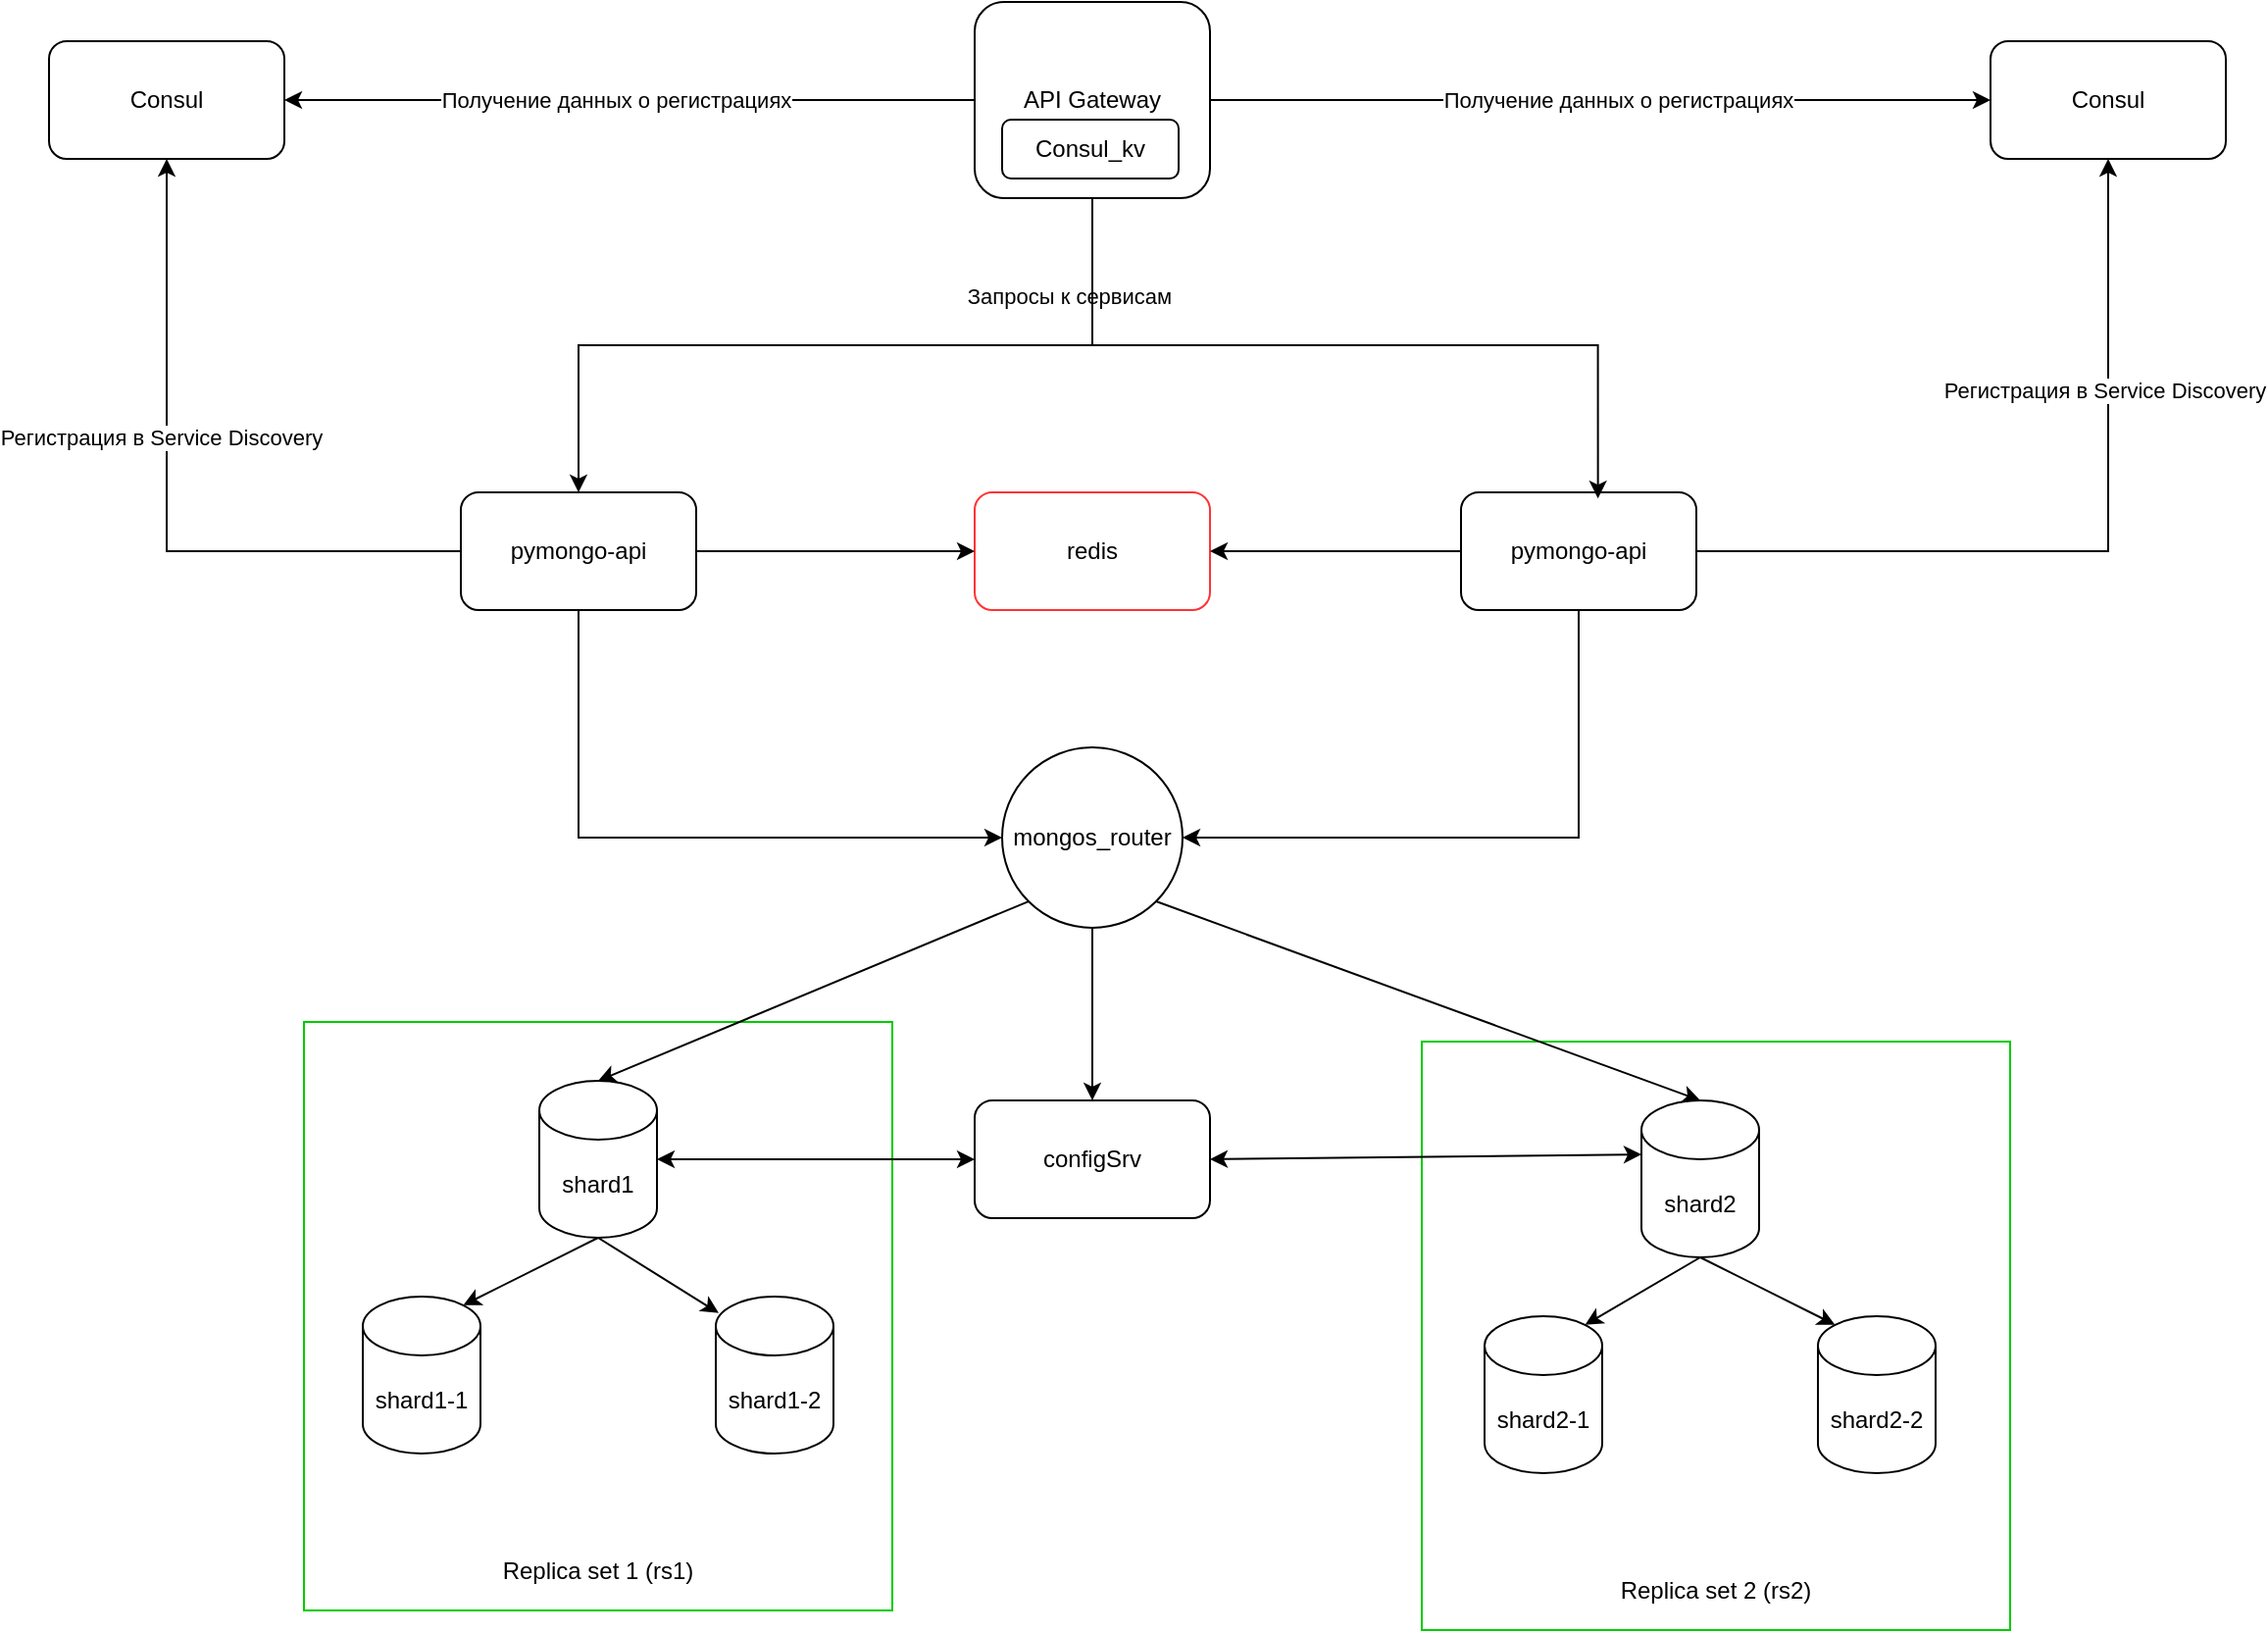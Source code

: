 <mxfile version="24.7.7">
  <diagram name="Page-1" id="-H_mtQnk-PTXWXPvYvuk">
    <mxGraphModel dx="1363" dy="924" grid="1" gridSize="10" guides="1" tooltips="1" connect="1" arrows="1" fold="1" page="1" pageScale="1" pageWidth="1654" pageHeight="1169" math="0" shadow="0">
      <root>
        <mxCell id="0" />
        <mxCell id="1" parent="0" />
        <mxCell id="9OBVmy8AI-aRf1RshNsI-50" value="&lt;div&gt;&lt;br&gt;&lt;/div&gt;&lt;div&gt;&lt;br&gt;&lt;/div&gt;&lt;div&gt;&lt;br&gt;&lt;/div&gt;&lt;div&gt;&lt;br&gt;&lt;/div&gt;&lt;div&gt;&lt;br&gt;&lt;/div&gt;&lt;div&gt;&lt;br&gt;&lt;/div&gt;&lt;div&gt;&lt;br&gt;&lt;/div&gt;&lt;div&gt;&lt;br&gt;&lt;/div&gt;&lt;div&gt;&lt;br&gt;&lt;/div&gt;&lt;div&gt;&lt;br&gt;&lt;/div&gt;&lt;div&gt;&lt;br&gt;&lt;/div&gt;&lt;div&gt;&lt;br&gt;&lt;/div&gt;&lt;div&gt;&lt;br&gt;&lt;/div&gt;&lt;div&gt;&lt;br&gt;&lt;/div&gt;&lt;div&gt;&lt;br&gt;&lt;/div&gt;&lt;div&gt;&lt;br&gt;&lt;/div&gt;&lt;div&gt;&lt;br&gt;&lt;/div&gt;&lt;div&gt;&lt;br&gt;&lt;/div&gt;&lt;div&gt;Replica set 2 (rs2)&lt;/div&gt;" style="whiteSpace=wrap;html=1;aspect=fixed;strokeColor=#00CC00;" parent="1" vertex="1">
          <mxGeometry x="980" y="850" width="300" height="300" as="geometry" />
        </mxCell>
        <mxCell id="9OBVmy8AI-aRf1RshNsI-49" value="&lt;div&gt;&lt;br&gt;&lt;/div&gt;&lt;div&gt;&lt;br&gt;&lt;/div&gt;&lt;div&gt;&lt;br&gt;&lt;/div&gt;&lt;div&gt;&lt;br&gt;&lt;/div&gt;&lt;div&gt;&lt;br&gt;&lt;/div&gt;&lt;div&gt;&lt;br&gt;&lt;/div&gt;&lt;div&gt;&lt;br&gt;&lt;/div&gt;&lt;div&gt;&lt;br&gt;&lt;/div&gt;&lt;div&gt;&lt;br&gt;&lt;/div&gt;&lt;div&gt;&lt;br&gt;&lt;/div&gt;&lt;div&gt;&lt;br&gt;&lt;/div&gt;&lt;div&gt;&lt;br&gt;&lt;/div&gt;&lt;div&gt;&lt;br&gt;&lt;/div&gt;&lt;div&gt;&lt;br&gt;&lt;/div&gt;&lt;div&gt;&lt;br&gt;&lt;/div&gt;&lt;div&gt;&lt;br&gt;&lt;/div&gt;&lt;div&gt;&lt;br&gt;&lt;/div&gt;&lt;div&gt;&lt;br&gt;&lt;/div&gt;&lt;div&gt;Replica set 1 (rs1)&lt;/div&gt;" style="whiteSpace=wrap;html=1;aspect=fixed;strokeColor=#00CC00;" parent="1" vertex="1">
          <mxGeometry x="410" y="840" width="300" height="300" as="geometry" />
        </mxCell>
        <mxCell id="zA23MoTUsTF4_91t8viU-2" value="shard1" style="shape=cylinder3;whiteSpace=wrap;html=1;boundedLbl=1;backgroundOutline=1;size=15;" parent="1" vertex="1">
          <mxGeometry x="530" y="870" width="60" height="80" as="geometry" />
        </mxCell>
        <mxCell id="zA23MoTUsTF4_91t8viU-3" value="pymongo-api" style="rounded=1;whiteSpace=wrap;html=1;" parent="1" vertex="1">
          <mxGeometry x="490" y="570" width="120" height="60" as="geometry" />
        </mxCell>
        <mxCell id="9OBVmy8AI-aRf1RshNsI-1" value="configSrv" style="rounded=1;whiteSpace=wrap;html=1;" parent="1" vertex="1">
          <mxGeometry x="752" y="880" width="120" height="60" as="geometry" />
        </mxCell>
        <mxCell id="9OBVmy8AI-aRf1RshNsI-2" value="mongos_router" style="ellipse;whiteSpace=wrap;html=1;aspect=fixed;" parent="1" vertex="1">
          <mxGeometry x="766" y="700" width="92" height="92" as="geometry" />
        </mxCell>
        <mxCell id="9OBVmy8AI-aRf1RshNsI-3" value="shard2" style="shape=cylinder3;whiteSpace=wrap;html=1;boundedLbl=1;backgroundOutline=1;size=15;" parent="1" vertex="1">
          <mxGeometry x="1092" y="880" width="60" height="80" as="geometry" />
        </mxCell>
        <mxCell id="9OBVmy8AI-aRf1RshNsI-36" value="shard1-1" style="shape=cylinder3;whiteSpace=wrap;html=1;boundedLbl=1;backgroundOutline=1;size=15;" parent="1" vertex="1">
          <mxGeometry x="440" y="980" width="60" height="80" as="geometry" />
        </mxCell>
        <mxCell id="9OBVmy8AI-aRf1RshNsI-37" value="shard1-2" style="shape=cylinder3;whiteSpace=wrap;html=1;boundedLbl=1;backgroundOutline=1;size=15;" parent="1" vertex="1">
          <mxGeometry x="620" y="980" width="60" height="80" as="geometry" />
        </mxCell>
        <mxCell id="9OBVmy8AI-aRf1RshNsI-38" value="shard2-1" style="shape=cylinder3;whiteSpace=wrap;html=1;boundedLbl=1;backgroundOutline=1;size=15;" parent="1" vertex="1">
          <mxGeometry x="1012" y="990" width="60" height="80" as="geometry" />
        </mxCell>
        <mxCell id="9OBVmy8AI-aRf1RshNsI-39" value="shard2-2" style="shape=cylinder3;whiteSpace=wrap;html=1;boundedLbl=1;backgroundOutline=1;size=15;" parent="1" vertex="1">
          <mxGeometry x="1182" y="990" width="60" height="80" as="geometry" />
        </mxCell>
        <mxCell id="9OBVmy8AI-aRf1RshNsI-40" value="" style="endArrow=classic;html=1;rounded=0;exitX=0.5;exitY=1;exitDx=0;exitDy=0;exitPerimeter=0;entryX=0.855;entryY=0;entryDx=0;entryDy=4.35;entryPerimeter=0;" parent="1" source="zA23MoTUsTF4_91t8viU-2" target="9OBVmy8AI-aRf1RshNsI-36" edge="1">
          <mxGeometry width="50" height="50" relative="1" as="geometry">
            <mxPoint x="640" y="980" as="sourcePoint" />
            <mxPoint x="690" y="930" as="targetPoint" />
          </mxGeometry>
        </mxCell>
        <mxCell id="9OBVmy8AI-aRf1RshNsI-41" value="" style="endArrow=classic;html=1;rounded=0;entryX=0.025;entryY=0.105;entryDx=0;entryDy=0;entryPerimeter=0;" parent="1" target="9OBVmy8AI-aRf1RshNsI-37" edge="1">
          <mxGeometry width="50" height="50" relative="1" as="geometry">
            <mxPoint x="560" y="950" as="sourcePoint" />
            <mxPoint x="690" y="930" as="targetPoint" />
          </mxGeometry>
        </mxCell>
        <mxCell id="9OBVmy8AI-aRf1RshNsI-42" value="" style="endArrow=classic;html=1;rounded=0;entryX=0.855;entryY=0;entryDx=0;entryDy=4.35;entryPerimeter=0;" parent="1" target="9OBVmy8AI-aRf1RshNsI-38" edge="1">
          <mxGeometry width="50" height="50" relative="1" as="geometry">
            <mxPoint x="1122" y="960" as="sourcePoint" />
            <mxPoint x="1022" y="930" as="targetPoint" />
          </mxGeometry>
        </mxCell>
        <mxCell id="9OBVmy8AI-aRf1RshNsI-43" value="" style="endArrow=classic;html=1;rounded=0;exitX=0.5;exitY=1;exitDx=0;exitDy=0;exitPerimeter=0;entryX=0.145;entryY=0;entryDx=0;entryDy=4.35;entryPerimeter=0;" parent="1" source="9OBVmy8AI-aRf1RshNsI-3" target="9OBVmy8AI-aRf1RshNsI-39" edge="1">
          <mxGeometry width="50" height="50" relative="1" as="geometry">
            <mxPoint x="972" y="980" as="sourcePoint" />
            <mxPoint x="1022" y="930" as="targetPoint" />
          </mxGeometry>
        </mxCell>
        <mxCell id="9OBVmy8AI-aRf1RshNsI-44" value="redis" style="rounded=1;whiteSpace=wrap;html=1;strokeColor=#FF3333;" parent="1" vertex="1">
          <mxGeometry x="752" y="570" width="120" height="60" as="geometry" />
        </mxCell>
        <mxCell id="pUPJqm5NwK3r99hO5Wws-1" value="API Gateway" style="rounded=1;whiteSpace=wrap;html=1;" parent="1" vertex="1">
          <mxGeometry x="752" y="320" width="120" height="100" as="geometry" />
        </mxCell>
        <mxCell id="pUPJqm5NwK3r99hO5Wws-2" value="Consul_kv" style="rounded=1;whiteSpace=wrap;html=1;" parent="1" vertex="1">
          <mxGeometry x="766" y="380" width="90" height="30" as="geometry" />
        </mxCell>
        <mxCell id="pUPJqm5NwK3r99hO5Wws-3" value="pymongo-api" style="rounded=1;whiteSpace=wrap;html=1;" parent="1" vertex="1">
          <mxGeometry x="1000" y="570" width="120" height="60" as="geometry" />
        </mxCell>
        <mxCell id="pUPJqm5NwK3r99hO5Wws-8" value="" style="endArrow=classic;html=1;rounded=0;exitX=1;exitY=0.5;exitDx=0;exitDy=0;entryX=0;entryY=0.5;entryDx=0;entryDy=0;" parent="1" source="zA23MoTUsTF4_91t8viU-3" target="9OBVmy8AI-aRf1RshNsI-44" edge="1">
          <mxGeometry width="50" height="50" relative="1" as="geometry">
            <mxPoint x="710" y="880" as="sourcePoint" />
            <mxPoint x="760" y="830" as="targetPoint" />
          </mxGeometry>
        </mxCell>
        <mxCell id="pUPJqm5NwK3r99hO5Wws-9" value="" style="endArrow=classic;html=1;rounded=0;exitX=0;exitY=0.5;exitDx=0;exitDy=0;entryX=1;entryY=0.5;entryDx=0;entryDy=0;" parent="1" source="pUPJqm5NwK3r99hO5Wws-3" target="9OBVmy8AI-aRf1RshNsI-44" edge="1">
          <mxGeometry width="50" height="50" relative="1" as="geometry">
            <mxPoint x="710" y="880" as="sourcePoint" />
            <mxPoint x="760" y="830" as="targetPoint" />
          </mxGeometry>
        </mxCell>
        <mxCell id="pUPJqm5NwK3r99hO5Wws-10" value="" style="endArrow=classic;html=1;rounded=0;exitX=0.5;exitY=1;exitDx=0;exitDy=0;entryX=0;entryY=0.5;entryDx=0;entryDy=0;" parent="1" source="zA23MoTUsTF4_91t8viU-3" edge="1">
          <mxGeometry width="50" height="50" relative="1" as="geometry">
            <mxPoint x="710" y="880" as="sourcePoint" />
            <mxPoint x="766.0" y="746" as="targetPoint" />
            <Array as="points">
              <mxPoint x="550" y="746" />
            </Array>
          </mxGeometry>
        </mxCell>
        <mxCell id="pUPJqm5NwK3r99hO5Wws-11" value="" style="endArrow=classic;html=1;rounded=0;exitX=0.5;exitY=1;exitDx=0;exitDy=0;entryX=1;entryY=0.5;entryDx=0;entryDy=0;" parent="1" source="pUPJqm5NwK3r99hO5Wws-3" edge="1">
          <mxGeometry width="50" height="50" relative="1" as="geometry">
            <mxPoint x="710" y="880" as="sourcePoint" />
            <mxPoint x="858.0" y="746" as="targetPoint" />
            <Array as="points">
              <mxPoint x="1060" y="746" />
            </Array>
          </mxGeometry>
        </mxCell>
        <mxCell id="pUPJqm5NwK3r99hO5Wws-16" value="" style="endArrow=classic;html=1;rounded=0;exitX=1;exitY=1;exitDx=0;exitDy=0;entryX=0.5;entryY=0;entryDx=0;entryDy=0;entryPerimeter=0;" parent="1" source="9OBVmy8AI-aRf1RshNsI-2" target="9OBVmy8AI-aRf1RshNsI-3" edge="1">
          <mxGeometry width="50" height="50" relative="1" as="geometry">
            <mxPoint x="890" y="770" as="sourcePoint" />
            <mxPoint x="940" y="720" as="targetPoint" />
          </mxGeometry>
        </mxCell>
        <mxCell id="pUPJqm5NwK3r99hO5Wws-17" value="" style="endArrow=classic;html=1;rounded=0;exitX=0;exitY=1;exitDx=0;exitDy=0;entryX=0.5;entryY=0;entryDx=0;entryDy=0;entryPerimeter=0;" parent="1" source="9OBVmy8AI-aRf1RshNsI-2" target="zA23MoTUsTF4_91t8viU-2" edge="1">
          <mxGeometry width="50" height="50" relative="1" as="geometry">
            <mxPoint x="890" y="770" as="sourcePoint" />
            <mxPoint x="940" y="720" as="targetPoint" />
          </mxGeometry>
        </mxCell>
        <mxCell id="pUPJqm5NwK3r99hO5Wws-18" value="" style="endArrow=classic;html=1;rounded=0;exitX=0.5;exitY=1;exitDx=0;exitDy=0;entryX=0.5;entryY=0;entryDx=0;entryDy=0;" parent="1" source="9OBVmy8AI-aRf1RshNsI-2" target="9OBVmy8AI-aRf1RshNsI-1" edge="1">
          <mxGeometry width="50" height="50" relative="1" as="geometry">
            <mxPoint x="820" y="650" as="sourcePoint" />
            <mxPoint x="870" y="600" as="targetPoint" />
          </mxGeometry>
        </mxCell>
        <mxCell id="pUPJqm5NwK3r99hO5Wws-19" value="" style="endArrow=classic;startArrow=classic;html=1;rounded=0;exitX=1;exitY=0.5;exitDx=0;exitDy=0;exitPerimeter=0;entryX=0;entryY=0.5;entryDx=0;entryDy=0;" parent="1" source="zA23MoTUsTF4_91t8viU-2" target="9OBVmy8AI-aRf1RshNsI-1" edge="1">
          <mxGeometry width="50" height="50" relative="1" as="geometry">
            <mxPoint x="820" y="650" as="sourcePoint" />
            <mxPoint x="870" y="600" as="targetPoint" />
          </mxGeometry>
        </mxCell>
        <mxCell id="pUPJqm5NwK3r99hO5Wws-20" value="" style="endArrow=classic;startArrow=classic;html=1;rounded=0;exitX=1;exitY=0.5;exitDx=0;exitDy=0;entryX=0;entryY=0;entryDx=0;entryDy=27.5;entryPerimeter=0;" parent="1" source="9OBVmy8AI-aRf1RshNsI-1" target="9OBVmy8AI-aRf1RshNsI-3" edge="1">
          <mxGeometry width="50" height="50" relative="1" as="geometry">
            <mxPoint x="910" y="830" as="sourcePoint" />
            <mxPoint x="960" y="780" as="targetPoint" />
          </mxGeometry>
        </mxCell>
        <mxCell id="pUPJqm5NwK3r99hO5Wws-22" value="" style="endArrow=classic;html=1;rounded=0;exitX=0;exitY=0.5;exitDx=0;exitDy=0;entryX=0.5;entryY=1;entryDx=0;entryDy=0;" parent="1" source="zA23MoTUsTF4_91t8viU-3" target="pUPJqm5NwK3r99hO5Wws-31" edge="1">
          <mxGeometry width="50" height="50" relative="1" as="geometry">
            <mxPoint x="820" y="510" as="sourcePoint" />
            <mxPoint x="870" y="460" as="targetPoint" />
            <Array as="points">
              <mxPoint x="340" y="600" />
            </Array>
          </mxGeometry>
        </mxCell>
        <mxCell id="pUPJqm5NwK3r99hO5Wws-23" value="Регистрация в Service Discovery" style="edgeLabel;html=1;align=center;verticalAlign=middle;resizable=0;points=[];" parent="pUPJqm5NwK3r99hO5Wws-22" vertex="1" connectable="0">
          <mxGeometry x="0.191" y="3" relative="1" as="geometry">
            <mxPoint as="offset" />
          </mxGeometry>
        </mxCell>
        <mxCell id="pUPJqm5NwK3r99hO5Wws-25" value="" style="endArrow=classic;html=1;rounded=0;exitX=1;exitY=0.5;exitDx=0;exitDy=0;entryX=0.5;entryY=1;entryDx=0;entryDy=0;" parent="1" source="pUPJqm5NwK3r99hO5Wws-3" target="pUPJqm5NwK3r99hO5Wws-32" edge="1">
          <mxGeometry width="50" height="50" relative="1" as="geometry">
            <mxPoint x="820" y="510" as="sourcePoint" />
            <mxPoint x="870" y="460" as="targetPoint" />
            <Array as="points">
              <mxPoint x="1330" y="600" />
            </Array>
          </mxGeometry>
        </mxCell>
        <mxCell id="pUPJqm5NwK3r99hO5Wws-26" value="Регистрация в Service Discovery" style="edgeLabel;html=1;align=center;verticalAlign=middle;resizable=0;points=[];" parent="pUPJqm5NwK3r99hO5Wws-25" vertex="1" connectable="0">
          <mxGeometry x="0.426" y="2" relative="1" as="geometry">
            <mxPoint as="offset" />
          </mxGeometry>
        </mxCell>
        <mxCell id="pUPJqm5NwK3r99hO5Wws-27" value="" style="endArrow=classic;html=1;rounded=0;exitX=0.5;exitY=1;exitDx=0;exitDy=0;edgeStyle=orthogonalEdgeStyle;entryX=0.5;entryY=0;entryDx=0;entryDy=0;" parent="1" source="pUPJqm5NwK3r99hO5Wws-1" target="zA23MoTUsTF4_91t8viU-3" edge="1">
          <mxGeometry width="50" height="50" relative="1" as="geometry">
            <mxPoint x="820" y="640" as="sourcePoint" />
            <mxPoint x="812" y="510" as="targetPoint" />
          </mxGeometry>
        </mxCell>
        <mxCell id="pUPJqm5NwK3r99hO5Wws-30" value="Запросы к сервисам" style="edgeLabel;html=1;align=center;verticalAlign=middle;resizable=0;points=[];" parent="pUPJqm5NwK3r99hO5Wws-27" vertex="1" connectable="0">
          <mxGeometry x="-0.3" y="4" relative="1" as="geometry">
            <mxPoint x="57" y="-29" as="offset" />
          </mxGeometry>
        </mxCell>
        <mxCell id="pUPJqm5NwK3r99hO5Wws-29" value="" style="endArrow=classic;html=1;rounded=0;exitX=0.5;exitY=1;exitDx=0;exitDy=0;edgeStyle=orthogonalEdgeStyle;entryX=0.582;entryY=0.052;entryDx=0;entryDy=0;entryPerimeter=0;" parent="1" source="pUPJqm5NwK3r99hO5Wws-1" target="pUPJqm5NwK3r99hO5Wws-3" edge="1">
          <mxGeometry width="50" height="50" relative="1" as="geometry">
            <mxPoint x="822" y="430" as="sourcePoint" />
            <mxPoint x="560" y="580" as="targetPoint" />
          </mxGeometry>
        </mxCell>
        <mxCell id="pUPJqm5NwK3r99hO5Wws-31" value="Consul" style="rounded=1;whiteSpace=wrap;html=1;" parent="1" vertex="1">
          <mxGeometry x="280" y="340" width="120" height="60" as="geometry" />
        </mxCell>
        <mxCell id="pUPJqm5NwK3r99hO5Wws-32" value="Consul" style="rounded=1;whiteSpace=wrap;html=1;" parent="1" vertex="1">
          <mxGeometry x="1270" y="340" width="120" height="60" as="geometry" />
        </mxCell>
        <mxCell id="pUPJqm5NwK3r99hO5Wws-33" value="" style="endArrow=classic;html=1;rounded=0;entryX=1;entryY=0.5;entryDx=0;entryDy=0;exitX=0;exitY=0.5;exitDx=0;exitDy=0;" parent="1" source="pUPJqm5NwK3r99hO5Wws-1" target="pUPJqm5NwK3r99hO5Wws-31" edge="1">
          <mxGeometry width="50" height="50" relative="1" as="geometry">
            <mxPoint x="460" y="480" as="sourcePoint" />
            <mxPoint x="620" y="360" as="targetPoint" />
          </mxGeometry>
        </mxCell>
        <mxCell id="pUPJqm5NwK3r99hO5Wws-35" value="Получение данных о регистрациях" style="edgeLabel;html=1;align=center;verticalAlign=middle;resizable=0;points=[];" parent="pUPJqm5NwK3r99hO5Wws-33" vertex="1" connectable="0">
          <mxGeometry x="0.035" y="5" relative="1" as="geometry">
            <mxPoint x="-1" y="-5" as="offset" />
          </mxGeometry>
        </mxCell>
        <mxCell id="pUPJqm5NwK3r99hO5Wws-34" value="" style="endArrow=classic;html=1;rounded=0;entryX=0;entryY=0.5;entryDx=0;entryDy=0;exitX=1;exitY=0.5;exitDx=0;exitDy=0;" parent="1" source="pUPJqm5NwK3r99hO5Wws-1" target="pUPJqm5NwK3r99hO5Wws-32" edge="1">
          <mxGeometry width="50" height="50" relative="1" as="geometry">
            <mxPoint x="880" y="370" as="sourcePoint" />
            <mxPoint x="1260" y="395" as="targetPoint" />
          </mxGeometry>
        </mxCell>
        <mxCell id="pUPJqm5NwK3r99hO5Wws-36" value="Получение данных о регистрациях" style="edgeLabel;html=1;align=center;verticalAlign=middle;resizable=0;points=[];" parent="1" vertex="1" connectable="0">
          <mxGeometry x="1080.001" y="370" as="geometry" />
        </mxCell>
      </root>
    </mxGraphModel>
  </diagram>
</mxfile>
